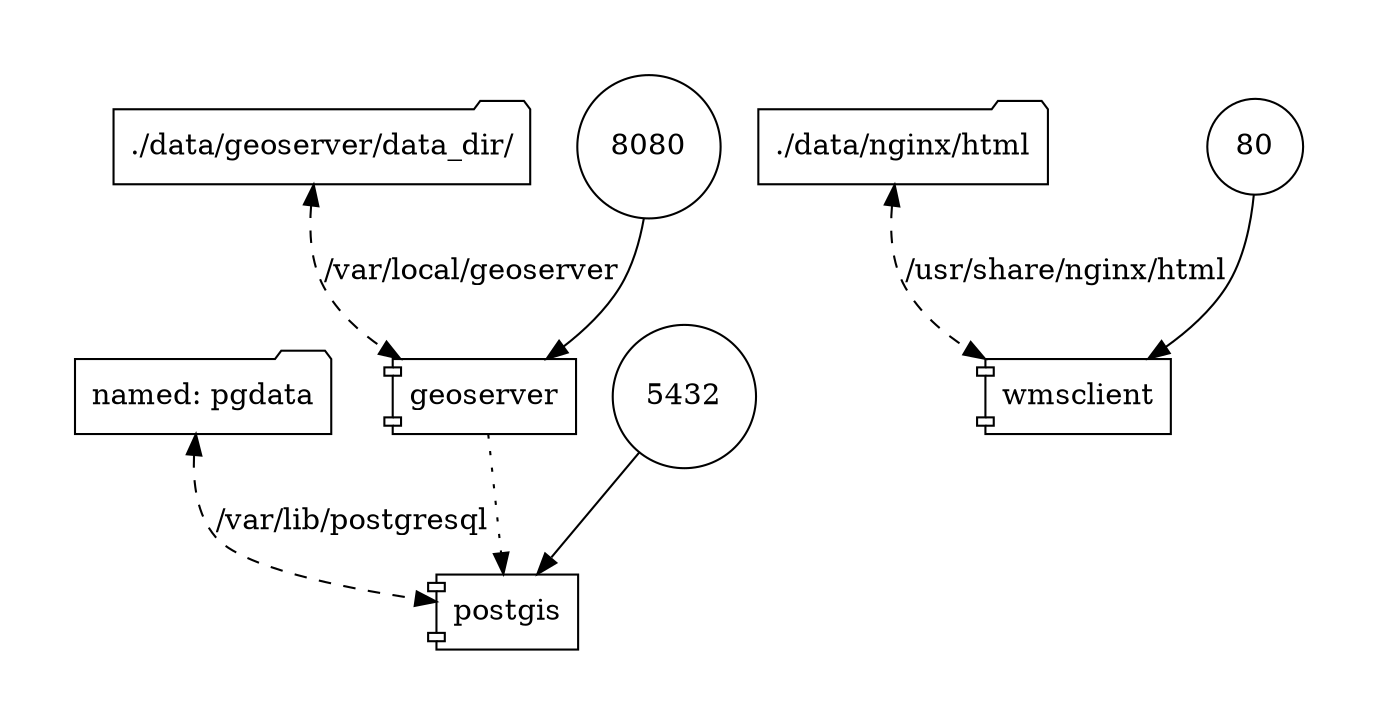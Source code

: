 digraph {
  graph [bgcolor="#ffffff" pad=0.5 ratio="fill"]
  "named: pgdata" [shape="folder"]
  "geoserver" [shape="component"]
  "postgis" [shape="component"]
  "./data/geoserver/data_dir/" [shape="folder"]
  8080 [shape="circle"]
  "wmsclient" [shape="component"]
  "./data/nginx/html" [shape="folder"]
  80 [shape="circle"]
  5432 [shape="circle"]
  "geoserver" -> "postgis" [style="dotted"]
  "./data/geoserver/data_dir/" -> "geoserver" [style="dashed" label="/var/local/geoserver" dir="both"]
  8080 -> "geoserver" [style="solid"]
  "./data/nginx/html" -> "wmsclient" [style="dashed" label="/usr/share/nginx/html" dir="both"]
  80 -> "wmsclient" [style="solid"]
  "named: pgdata" -> "postgis" [style="dashed" label="/var/lib/postgresql" dir="both"]
  5432 -> "postgis" [style="solid"]
}
